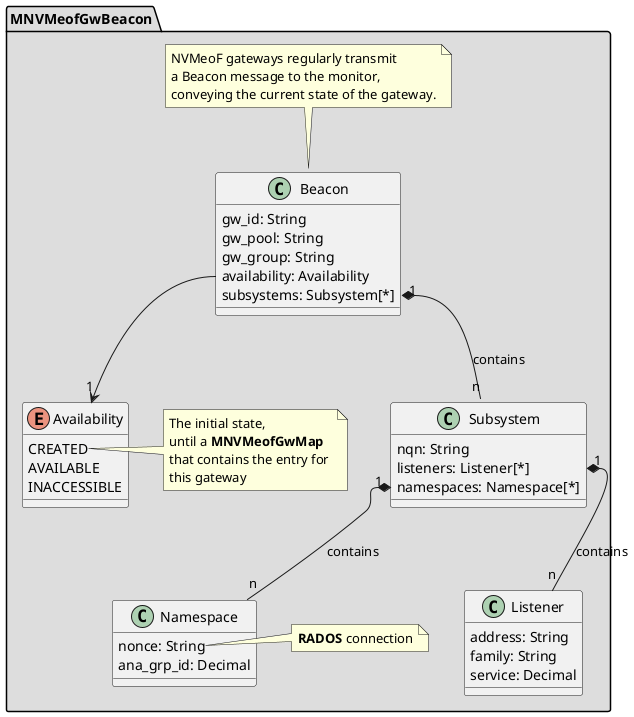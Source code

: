 @startuml

package "MNVMeofGwBeacon" #DDDDDD {

    class Beacon {
        gw_id: String
        gw_pool: String
        gw_group: String
        availability: Availability
        subsystems: Subsystem[*]
    }

    note top
        NVMeoF gateways regularly transmit
        a Beacon message to the monitor,
        conveying the current state of the gateway.
    end note

    class Subsystem {
        nqn: String
        listeners: Listener[*]
        namespaces: Namespace[*]
    }

    class Listener {
        address: String
        family: String
        service: Decimal
        
    }

    class Namespace {
        nonce: String
        ana_grp_id: Decimal
    }

    note right of Namespace::nonce
        <b>RADOS</b> connection
    end note

    enum Availability {
        CREATED
        AVAILABLE
        INACCESSIBLE
    }

    note right of Availability::CREATED
        The initial state, 
        until a <b>MNVMeofGwMap</b>
        that contains the entry for 
        this gateway
    end note

    Beacon::availability --> "1" Availability
    Beacon::subsystems "1" *-- "n" Subsystem : contains

    Subsystem::listeners "1" *-- "n" Listener : contains
    Subsystem::namespaces "1" *-- "n" Namespace : contains
}
@enduml



